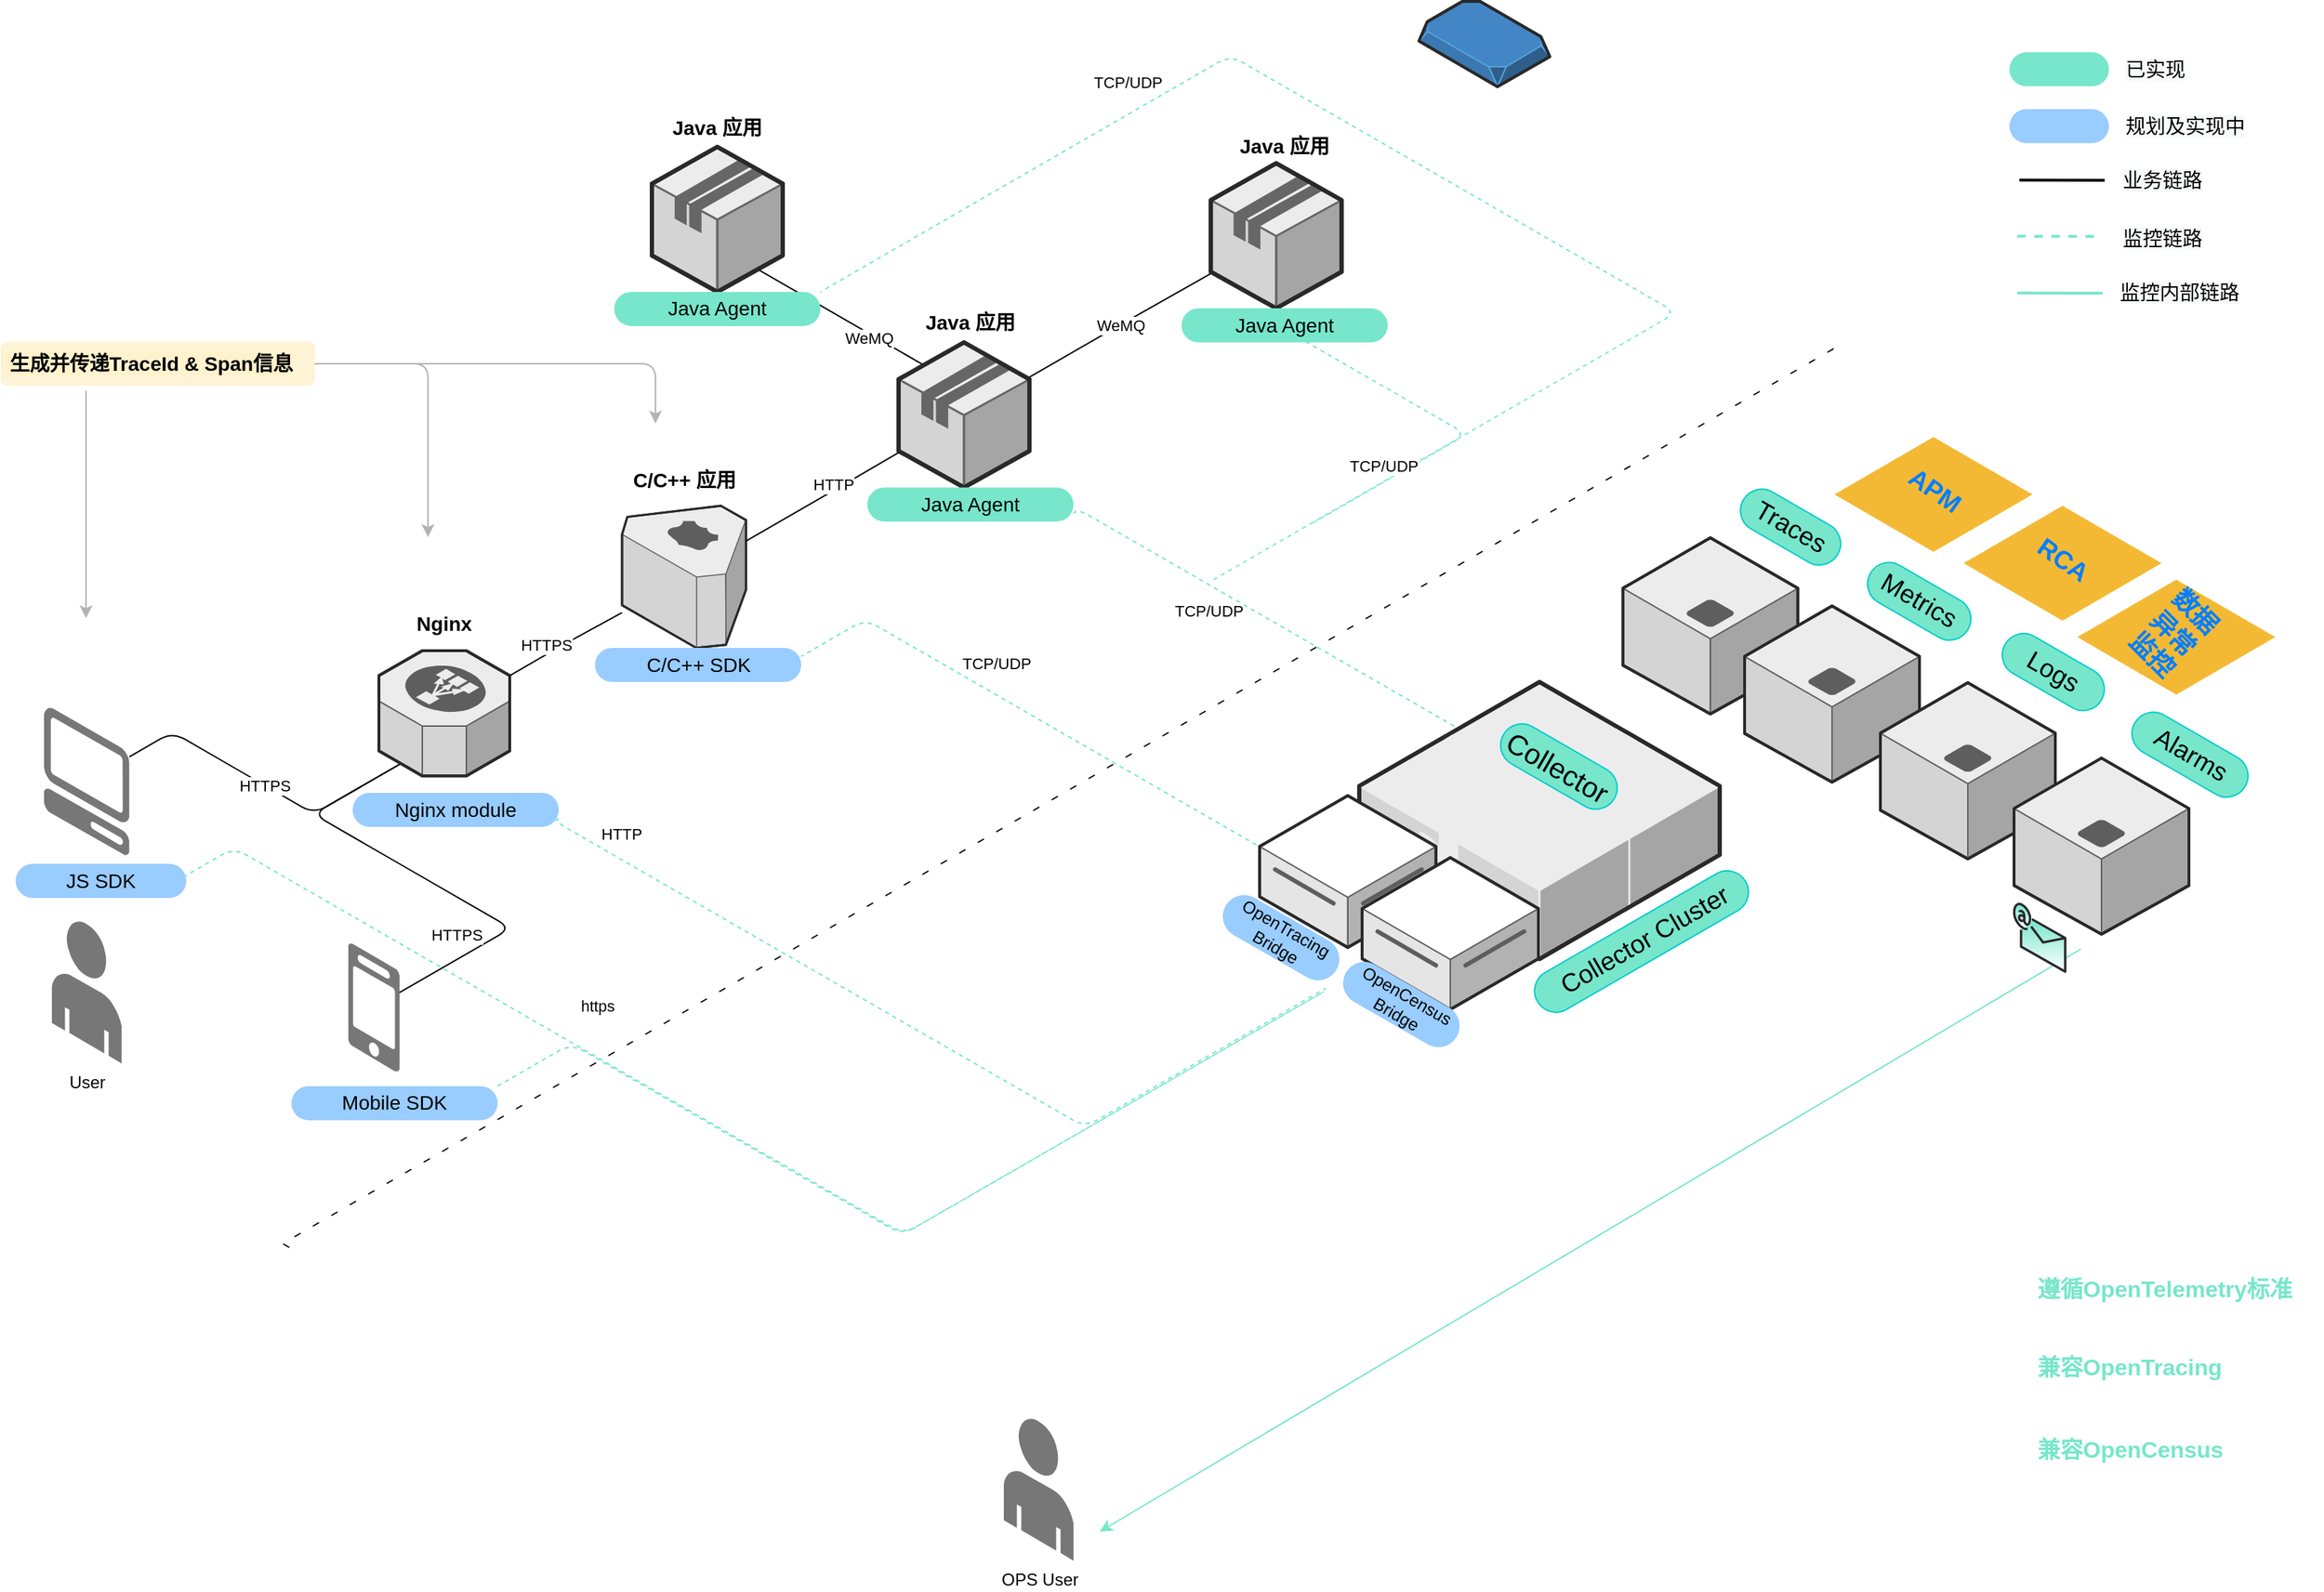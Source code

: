 <mxfile version="14.6.3" type="github">
  <diagram id="7zbkWKNnDVuo_YYhG6Th" name="第 1 页">
    <mxGraphModel dx="1673" dy="-234" grid="1" gridSize="10" guides="1" tooltips="1" connect="1" arrows="1" fold="1" page="1" pageScale="1" pageWidth="827" pageHeight="1169" math="0" shadow="0">
      <root>
        <mxCell id="0" />
        <mxCell id="1" parent="0" />
        <mxCell id="_NbM3XgNjk7rVD2YRR4O-1" value="https" style="edgeStyle=isometricEdgeStyle;endArrow=none;html=1;dashed=1;exitX=1;exitY=0;exitDx=0;exitDy=0;strokeColor=#77E6CB;" parent="1" edge="1">
          <mxGeometry x="-0.303" y="32" width="50" height="100" relative="1" as="geometry">
            <mxPoint x="142.54" y="2092.39" as="sourcePoint" />
            <mxPoint x="950" y="2170" as="targetPoint" />
            <Array as="points">
              <mxPoint x="497.5" y="2250" />
            </Array>
            <mxPoint x="-1" as="offset" />
          </mxGeometry>
        </mxCell>
        <mxCell id="_NbM3XgNjk7rVD2YRR4O-2" value="" style="edgeStyle=isometricEdgeStyle;endArrow=none;html=1;dashed=1;exitX=1;exitY=0.75;exitDx=0;exitDy=0;strokeColor=#77E6CB;entryX=1;entryY=1;entryDx=0;entryDy=0;" parent="1" source="_NbM3XgNjk7rVD2YRR4O-23" target="_NbM3XgNjk7rVD2YRR4O-43" edge="1">
          <mxGeometry width="50" height="100" relative="1" as="geometry">
            <mxPoint x="379.0" y="2246.46" as="sourcePoint" />
            <mxPoint x="790" y="2210" as="targetPoint" />
            <Array as="points">
              <mxPoint x="582.5" y="2150" />
            </Array>
          </mxGeometry>
        </mxCell>
        <mxCell id="_NbM3XgNjk7rVD2YRR4O-3" value="" style="edgeLabel;html=1;align=center;verticalAlign=middle;resizable=0;points=[];" parent="_NbM3XgNjk7rVD2YRR4O-2" vertex="1" connectable="0">
          <mxGeometry x="0.162" y="-6" relative="1" as="geometry">
            <mxPoint x="-175.88" y="-106.94" as="offset" />
          </mxGeometry>
        </mxCell>
        <mxCell id="_NbM3XgNjk7rVD2YRR4O-4" value="" style="verticalLabelPosition=bottom;html=1;verticalAlign=top;strokeWidth=1;align=center;outlineConnect=0;dashed=0;outlineConnect=0;shape=mxgraph.aws3d.application_server;fillColor=#ECECEC;strokeColor=#5E5E5E;aspect=fixed;rounded=1;fontColor=#000000;" parent="1" vertex="1">
          <mxGeometry x="1160.42" y="1850.52" width="123" height="124" as="geometry" />
        </mxCell>
        <mxCell id="_NbM3XgNjk7rVD2YRR4O-5" value="" style="verticalLabelPosition=bottom;html=1;verticalAlign=top;strokeWidth=1;align=center;outlineConnect=0;dashed=0;outlineConnect=0;shape=mxgraph.aws3d.application_server;fillColor=#ECECEC;strokeColor=#5E5E5E;aspect=fixed;rounded=1;fontColor=#000000;" parent="1" vertex="1">
          <mxGeometry x="1246" y="1898.52" width="123" height="124" as="geometry" />
        </mxCell>
        <mxCell id="_NbM3XgNjk7rVD2YRR4O-6" value="" style="verticalLabelPosition=bottom;html=1;verticalAlign=top;strokeWidth=1;align=center;outlineConnect=0;dashed=0;outlineConnect=0;shape=mxgraph.aws3d.application_server;fillColor=#ECECEC;strokeColor=#5E5E5E;aspect=fixed;rounded=1;fontColor=#000000;" parent="1" vertex="1">
          <mxGeometry x="1341.5" y="1952.52" width="123" height="124" as="geometry" />
        </mxCell>
        <mxCell id="_NbM3XgNjk7rVD2YRR4O-7" value="" style="verticalLabelPosition=bottom;html=1;verticalAlign=top;strokeWidth=1;align=center;outlineConnect=0;dashed=0;outlineConnect=0;shape=mxgraph.aws3d.application_server;fillColor=#ECECEC;strokeColor=#5E5E5E;aspect=fixed;rounded=1;fontColor=#000000;" parent="1" vertex="1">
          <mxGeometry x="1435.5" y="2005.56" width="123" height="124" as="geometry" />
        </mxCell>
        <mxCell id="_NbM3XgNjk7rVD2YRR4O-8" value="" style="edgeStyle=isometricEdgeStyle;endArrow=none;html=1;dashed=1;entryX=1;entryY=0.25;entryDx=0;entryDy=0;strokeColor=#77E6CB;exitX=0.75;exitY=0;exitDx=0;exitDy=0;" parent="1" target="_NbM3XgNjk7rVD2YRR4O-26" edge="1">
          <mxGeometry x="0.204" y="1" width="50" height="100" relative="1" as="geometry">
            <mxPoint x="1028.92" y="2087.44" as="sourcePoint" />
            <mxPoint x="594.3" y="1980" as="targetPoint" />
            <mxPoint x="1" as="offset" />
          </mxGeometry>
        </mxCell>
        <mxCell id="_NbM3XgNjk7rVD2YRR4O-9" value="TCP/UDP" style="edgeStyle=isometricEdgeStyle;endArrow=none;html=1;dashed=1;entryX=1;entryY=0.75;entryDx=0;entryDy=0;strokeColor=#77E6CB;exitX=0.75;exitY=0;exitDx=0;exitDy=0;" parent="1" target="_NbM3XgNjk7rVD2YRR4O-30" edge="1">
          <mxGeometry x="0.431" y="16" width="50" height="100" relative="1" as="geometry">
            <mxPoint x="1136.798" y="1999.918" as="sourcePoint" />
            <mxPoint x="1002.5" y="1920" as="targetPoint" />
            <Array as="points">
              <mxPoint x="932.5" y="1920" />
            </Array>
            <mxPoint as="offset" />
          </mxGeometry>
        </mxCell>
        <mxCell id="_NbM3XgNjk7rVD2YRR4O-11" value="" style="verticalLabelPosition=bottom;html=1;verticalAlign=top;strokeWidth=1;align=center;outlineConnect=0;dashed=0;outlineConnect=0;shape=mxgraph.aws3d.elasticBeanstalk;aspect=fixed;rounded=1;fontColor=#000000;fillColor=#ECECEC;strokeColor=#ECECEC;" parent="1" vertex="1">
          <mxGeometry x="975" y="1952" width="253.51" height="195" as="geometry" />
        </mxCell>
        <mxCell id="_NbM3XgNjk7rVD2YRR4O-12" value="WeMQ" style="edgeStyle=isometricEdgeStyle;endArrow=none;html=1;" parent="1" source="_NbM3XgNjk7rVD2YRR4O-27" target="_NbM3XgNjk7rVD2YRR4O-31" edge="1">
          <mxGeometry width="50" height="100" relative="1" as="geometry">
            <mxPoint x="824.38" y="1788.5" as="sourcePoint" />
            <mxPoint x="874.38" y="1688.5" as="targetPoint" />
          </mxGeometry>
        </mxCell>
        <mxCell id="_NbM3XgNjk7rVD2YRR4O-13" value="WeMQ" style="edgeStyle=isometricEdgeStyle;endArrow=none;html=1;" parent="1" source="_NbM3XgNjk7rVD2YRR4O-27" target="_NbM3XgNjk7rVD2YRR4O-33" edge="1">
          <mxGeometry x="-0.16" y="3" width="50" height="100" relative="1" as="geometry">
            <mxPoint x="580" y="1730" as="sourcePoint" />
            <mxPoint x="590" y="1640" as="targetPoint" />
            <mxPoint as="offset" />
          </mxGeometry>
        </mxCell>
        <mxCell id="_NbM3XgNjk7rVD2YRR4O-14" value="User" style="verticalLabelPosition=bottom;html=1;verticalAlign=top;strokeWidth=1;align=center;outlineConnect=0;dashed=0;outlineConnect=0;shape=mxgraph.aws3d.end_user;strokeColor=none;fillColor=#777777;aspect=fixed;" parent="1" vertex="1">
          <mxGeometry x="55.5" y="2120" width="49" height="100.46" as="geometry" />
        </mxCell>
        <mxCell id="_NbM3XgNjk7rVD2YRR4O-15" value="" style="verticalLabelPosition=bottom;html=1;verticalAlign=top;strokeWidth=1;align=center;outlineConnect=0;dashed=0;outlineConnect=0;shape=mxgraph.aws3d.mobile_worker;aspect=fixed;strokeColor=none;fillColor=#777777;" parent="1" vertex="1">
          <mxGeometry x="264" y="2136" width="36" height="90" as="geometry" />
        </mxCell>
        <mxCell id="_NbM3XgNjk7rVD2YRR4O-16" value="" style="verticalLabelPosition=bottom;html=1;verticalAlign=top;strokeWidth=1;align=center;outlineConnect=0;dashed=0;outlineConnect=0;shape=mxgraph.aws3d.client;aspect=fixed;strokeColor=none;fillColor=#777777;" parent="1" vertex="1">
          <mxGeometry x="50" y="1970" width="60" height="104" as="geometry" />
        </mxCell>
        <mxCell id="_NbM3XgNjk7rVD2YRR4O-17" value="&lt;font style=&quot;font-size: 14px&quot;&gt;JS SDK&lt;/font&gt;" style="text;html=1;align=center;verticalAlign=middle;whiteSpace=wrap;rounded=1;strokeWidth=1;arcSize=50;fillColor=#99CCFF;" parent="1" vertex="1">
          <mxGeometry x="30" y="2080" width="120" height="24" as="geometry" />
        </mxCell>
        <mxCell id="_NbM3XgNjk7rVD2YRR4O-18" value="&lt;font style=&quot;font-size: 14px&quot;&gt;Mobile&amp;nbsp;&lt;/font&gt;&lt;span style=&quot;font-size: 14px&quot;&gt;SDK&lt;/span&gt;" style="text;html=1;align=center;verticalAlign=middle;whiteSpace=wrap;rounded=1;strokeWidth=1;arcSize=50;fillColor=#99CCFF;" parent="1" vertex="1">
          <mxGeometry x="224" y="2236.46" width="145" height="24" as="geometry" />
        </mxCell>
        <mxCell id="_NbM3XgNjk7rVD2YRR4O-19" value="" style="verticalLabelPosition=bottom;html=1;verticalAlign=top;strokeWidth=1;align=center;outlineConnect=0;dashed=0;outlineConnect=0;shape=mxgraph.aws3d.elasticLoadBalancing;fillColor=#ECECEC;strokeColor=#5E5E5E;aspect=fixed;rounded=1;" parent="1" vertex="1">
          <mxGeometry x="285.5" y="1930" width="92" height="88.17" as="geometry" />
        </mxCell>
        <mxCell id="_NbM3XgNjk7rVD2YRR4O-20" value="HTTPS" style="edgeStyle=isometricEdgeStyle;endArrow=none;html=1;entryX=0.158;entryY=0.907;entryDx=0;entryDy=0;entryPerimeter=0;" parent="1" source="_NbM3XgNjk7rVD2YRR4O-15" target="_NbM3XgNjk7rVD2YRR4O-19" edge="1">
          <mxGeometry x="-0.658" y="15" width="50" height="100" relative="1" as="geometry">
            <mxPoint x="296.8" y="2139" as="sourcePoint" />
            <mxPoint x="346.8" y="2039" as="targetPoint" />
            <Array as="points">
              <mxPoint x="300" y="2080" />
            </Array>
            <mxPoint as="offset" />
          </mxGeometry>
        </mxCell>
        <mxCell id="_NbM3XgNjk7rVD2YRR4O-21" value="HTTPS" style="edgeStyle=isometricEdgeStyle;endArrow=none;html=1;" parent="1" source="_NbM3XgNjk7rVD2YRR4O-16" edge="1">
          <mxGeometry width="50" height="100" relative="1" as="geometry">
            <mxPoint x="140" y="2090" as="sourcePoint" />
            <mxPoint x="300" y="2010.0" as="targetPoint" />
          </mxGeometry>
        </mxCell>
        <mxCell id="_NbM3XgNjk7rVD2YRR4O-22" value="" style="verticalLabelPosition=bottom;html=1;verticalAlign=top;strokeWidth=1;align=center;outlineConnect=0;dashed=0;outlineConnect=0;shape=mxgraph.aws3d.route53;fillColor=#ECECEC;strokeColor=#5E5E5E;aspect=fixed;rounded=1;" parent="1" vertex="1">
          <mxGeometry x="456.5" y="1828.01" width="87.17" height="99.99" as="geometry" />
        </mxCell>
        <mxCell id="_NbM3XgNjk7rVD2YRR4O-23" value="&lt;font style=&quot;font-size: 14px&quot;&gt;Nginx module&lt;/font&gt;" style="text;html=1;align=center;verticalAlign=middle;whiteSpace=wrap;rounded=1;strokeWidth=1;arcSize=50;fillColor=#99CCFF;" parent="1" vertex="1">
          <mxGeometry x="267" y="2030" width="145" height="24" as="geometry" />
        </mxCell>
        <mxCell id="_NbM3XgNjk7rVD2YRR4O-24" value="&lt;font style=&quot;font-size: 14px&quot;&gt;&lt;b&gt;C/C++ 应用&lt;/b&gt;&lt;/font&gt;" style="text;html=1;align=center;verticalAlign=middle;whiteSpace=wrap;rounded=1;strokeWidth=1;arcSize=50;" parent="1" vertex="1">
          <mxGeometry x="427.58" y="1798" width="145" height="24" as="geometry" />
        </mxCell>
        <mxCell id="_NbM3XgNjk7rVD2YRR4O-25" value="HTTPS" style="edgeStyle=isometricEdgeStyle;endArrow=none;html=1;" parent="1" source="_NbM3XgNjk7rVD2YRR4O-19" target="_NbM3XgNjk7rVD2YRR4O-22" edge="1">
          <mxGeometry x="-0.291" y="6" width="50" height="100" relative="1" as="geometry">
            <mxPoint x="530" y="2040" as="sourcePoint" />
            <mxPoint x="580" y="1940" as="targetPoint" />
            <Array as="points" />
            <mxPoint as="offset" />
          </mxGeometry>
        </mxCell>
        <mxCell id="_NbM3XgNjk7rVD2YRR4O-26" value="&lt;font style=&quot;font-size: 14px&quot;&gt;&lt;br&gt;C/C++ SDK&lt;br&gt;&lt;br&gt;&lt;/font&gt;" style="text;html=1;align=center;verticalAlign=middle;whiteSpace=wrap;rounded=1;strokeWidth=1;arcSize=50;fillColor=#99CCFF;" parent="1" vertex="1">
          <mxGeometry x="437.5" y="1928" width="145" height="24" as="geometry" />
        </mxCell>
        <mxCell id="_NbM3XgNjk7rVD2YRR4O-27" value="" style="verticalLabelPosition=bottom;html=1;verticalAlign=top;strokeWidth=1;align=center;outlineConnect=0;dashed=0;outlineConnect=0;shape=mxgraph.aws3d.application;fillColor=#ECECEC;strokeColor=#666666;aspect=fixed;rounded=1;" parent="1" vertex="1">
          <mxGeometry x="651" y="1713" width="92" height="102.09" as="geometry" />
        </mxCell>
        <mxCell id="_NbM3XgNjk7rVD2YRR4O-28" value="&lt;font style=&quot;font-size: 14px&quot;&gt;&lt;b&gt;Java 应用&lt;/b&gt;&lt;/font&gt;" style="text;html=1;align=center;verticalAlign=middle;whiteSpace=wrap;rounded=1;strokeWidth=1;arcSize=50;" parent="1" vertex="1">
          <mxGeometry x="629" y="1687" width="145" height="24" as="geometry" />
        </mxCell>
        <mxCell id="_NbM3XgNjk7rVD2YRR4O-29" value="HTTP" style="edgeStyle=isometricEdgeStyle;endArrow=none;html=1;" parent="1" source="_NbM3XgNjk7rVD2YRR4O-22" target="_NbM3XgNjk7rVD2YRR4O-27" edge="1">
          <mxGeometry x="0.181" y="3" width="50" height="100" relative="1" as="geometry">
            <mxPoint x="604.8" y="1890" as="sourcePoint" />
            <mxPoint x="630" y="1800" as="targetPoint" />
            <mxPoint as="offset" />
          </mxGeometry>
        </mxCell>
        <mxCell id="_NbM3XgNjk7rVD2YRR4O-30" value="&lt;font style=&quot;font-size: 14px&quot;&gt;Java Agent&lt;/font&gt;" style="text;html=1;align=center;verticalAlign=middle;whiteSpace=wrap;rounded=1;strokeWidth=1;arcSize=50;fillColor=#77E6CB;" parent="1" vertex="1">
          <mxGeometry x="629" y="1815.09" width="145" height="24" as="geometry" />
        </mxCell>
        <mxCell id="_NbM3XgNjk7rVD2YRR4O-31" value="" style="verticalLabelPosition=bottom;html=1;verticalAlign=top;strokeWidth=1;align=center;outlineConnect=0;dashed=0;outlineConnect=0;shape=mxgraph.aws3d.application;fillColor=#ECECEC;strokeColor=#666666;aspect=fixed;rounded=1;" parent="1" vertex="1">
          <mxGeometry x="870.58" y="1586.91" width="92" height="102.09" as="geometry" />
        </mxCell>
        <mxCell id="_NbM3XgNjk7rVD2YRR4O-32" value="&lt;font style=&quot;font-size: 14px&quot;&gt;Java Agent&lt;/font&gt;" style="text;html=1;align=center;verticalAlign=middle;whiteSpace=wrap;rounded=1;strokeWidth=1;arcSize=50;fillColor=#77E6CB;" parent="1" vertex="1">
          <mxGeometry x="850" y="1689" width="145" height="24" as="geometry" />
        </mxCell>
        <mxCell id="_NbM3XgNjk7rVD2YRR4O-33" value="" style="verticalLabelPosition=bottom;html=1;verticalAlign=top;strokeWidth=1;align=center;outlineConnect=0;dashed=0;outlineConnect=0;shape=mxgraph.aws3d.application;fillColor=#ECECEC;strokeColor=#666666;aspect=fixed;rounded=1;" parent="1" vertex="1">
          <mxGeometry x="477.5" y="1575.37" width="92" height="102.09" as="geometry" />
        </mxCell>
        <mxCell id="_NbM3XgNjk7rVD2YRR4O-34" value="&lt;b style=&quot;font-size: 14px&quot;&gt;Java 应用&lt;/b&gt;" style="text;html=1;align=center;verticalAlign=middle;whiteSpace=wrap;rounded=1;strokeWidth=1;arcSize=50;" parent="1" vertex="1">
          <mxGeometry x="451" y="1550" width="145" height="24" as="geometry" />
        </mxCell>
        <mxCell id="_NbM3XgNjk7rVD2YRR4O-35" value="&lt;b style=&quot;font-size: 14px&quot;&gt;Java 应用&lt;/b&gt;" style="text;html=1;align=center;verticalAlign=middle;whiteSpace=wrap;rounded=1;strokeWidth=1;arcSize=50;" parent="1" vertex="1">
          <mxGeometry x="849.5" y="1562.91" width="145" height="24" as="geometry" />
        </mxCell>
        <mxCell id="_NbM3XgNjk7rVD2YRR4O-36" value="&lt;font style=&quot;font-size: 14px&quot;&gt;Java Agent&lt;/font&gt;" style="text;html=1;align=center;verticalAlign=middle;whiteSpace=wrap;rounded=1;strokeWidth=1;arcSize=50;fillColor=#77E6CB;" parent="1" vertex="1">
          <mxGeometry x="451.0" y="1677.46" width="145" height="24" as="geometry" />
        </mxCell>
        <mxCell id="_NbM3XgNjk7rVD2YRR4O-38" value="" style="edgeStyle=isometricEdgeStyle;endArrow=none;html=1;elbow=vertical;rounded=0;dashed=1;dashPattern=5 10;" parent="1" edge="1">
          <mxGeometry width="50" height="100" relative="1" as="geometry">
            <mxPoint x="222.5" y="2350" as="sourcePoint" />
            <mxPoint x="1312.5" y="1720" as="targetPoint" />
            <Array as="points">
              <mxPoint x="750" y="2040" />
            </Array>
          </mxGeometry>
        </mxCell>
        <mxCell id="_NbM3XgNjk7rVD2YRR4O-39" value="" style="edgeStyle=isometricEdgeStyle;endArrow=none;html=1;dashed=1;exitX=1;exitY=0;exitDx=0;exitDy=0;strokeColor=#77E6CB;" parent="1" source="_NbM3XgNjk7rVD2YRR4O-18" edge="1">
          <mxGeometry width="50" height="100" relative="1" as="geometry">
            <mxPoint x="702.5" y="2190" as="sourcePoint" />
            <mxPoint x="950" y="2170" as="targetPoint" />
            <Array as="points">
              <mxPoint x="582.5" y="2300" />
            </Array>
          </mxGeometry>
        </mxCell>
        <mxCell id="_NbM3XgNjk7rVD2YRR4O-40" value="&lt;font style=&quot;font-size: 18px&quot;&gt;&lt;span&gt;&amp;nbsp;Collector&amp;nbsp;&lt;/span&gt;&lt;/font&gt;&lt;span style=&quot;font-size: 18px&quot;&gt;&lt;span&gt;Cluster&lt;/span&gt;&lt;/span&gt;" style="text;html=1;align=center;verticalAlign=middle;whiteSpace=wrap;rounded=1;strokeWidth=1;arcSize=50;fillColor=#77E6CB;strokeColor=#00CCCC;rotation=-30;fontStyle=0" parent="1" vertex="1">
          <mxGeometry x="1089" y="2119.67" width="169" height="30" as="geometry" />
        </mxCell>
        <mxCell id="_NbM3XgNjk7rVD2YRR4O-41" value="" style="verticalLabelPosition=bottom;html=1;verticalAlign=top;strokeWidth=1;align=center;outlineConnect=0;dashed=0;outlineConnect=0;shape=mxgraph.aws3d.dataServer;strokeColor=#5E5E5E;aspect=fixed;rounded=1;fillColor=#ffffff;fontColor=#000000;" parent="1" vertex="1">
          <mxGeometry x="904.92" y="2032" width="124" height="106.86" as="geometry" />
        </mxCell>
        <mxCell id="_NbM3XgNjk7rVD2YRR4O-42" value="" style="shape=image;html=1;verticalAlign=top;verticalLabelPosition=bottom;labelBackgroundColor=green;imageAspect=0;aspect=fixed;image=https://docs.honeycomb.io/logos/opentracing-sm.png;rounded=1;strokeWidth=1;fillColor=#77e6cb4d;" parent="1" vertex="1">
          <mxGeometry x="944.42" y="2045.44" width="36" height="36" as="geometry" />
        </mxCell>
        <mxCell id="_NbM3XgNjk7rVD2YRR4O-43" value="&lt;font&gt;&lt;font style=&quot;font-size: 12px&quot;&gt;OpenTracing&lt;br&gt;Bridge&lt;/font&gt;&lt;br&gt;&lt;/font&gt;" style="text;html=1;align=center;verticalAlign=middle;whiteSpace=wrap;rounded=1;strokeWidth=1;arcSize=50;rotation=30;fillColor=#99CCFF;" parent="1" vertex="1">
          <mxGeometry x="875" y="2117" width="90" height="30" as="geometry" />
        </mxCell>
        <mxCell id="_NbM3XgNjk7rVD2YRR4O-44" value="" style="verticalLabelPosition=bottom;html=1;verticalAlign=top;strokeWidth=1;align=center;outlineConnect=0;dashed=0;outlineConnect=0;shape=mxgraph.aws3d.dataServer;strokeColor=#5E5E5E;aspect=fixed;rounded=1;fillColor=#ffffff;fontColor=#000000;" parent="1" vertex="1">
          <mxGeometry x="977" y="2075.68" width="124" height="106.86" as="geometry" />
        </mxCell>
        <mxCell id="_NbM3XgNjk7rVD2YRR4O-45" value="" style="shape=image;html=1;verticalAlign=top;verticalLabelPosition=bottom;labelBackgroundColor=green;imageAspect=0;aspect=fixed;image=https://opencensus.io/img/logo-sm.svg;rounded=1;strokeWidth=1;fillColor=#77e6cb4d;" parent="1" vertex="1">
          <mxGeometry x="1016.5" y="2089.12" width="36" height="33.55" as="geometry" />
        </mxCell>
        <mxCell id="_NbM3XgNjk7rVD2YRR4O-46" value="&lt;font&gt;&lt;font style=&quot;font-size: 12px&quot;&gt;OpenCensus &lt;br&gt;Bridge&lt;/font&gt;&lt;br&gt;&lt;/font&gt;" style="text;html=1;align=center;verticalAlign=middle;whiteSpace=wrap;rounded=1;strokeWidth=1;arcSize=50;rotation=30;fillColor=#99CCFF;" parent="1" vertex="1">
          <mxGeometry x="959.58" y="2164.04" width="90" height="30" as="geometry" />
        </mxCell>
        <mxCell id="_NbM3XgNjk7rVD2YRR4O-47" value="&lt;font&gt;&lt;span&gt;&lt;font style=&quot;font-size: 20px&quot;&gt;Collector&lt;/font&gt;&lt;/span&gt;&lt;br&gt;&lt;/font&gt;" style="text;html=1;align=center;verticalAlign=middle;whiteSpace=wrap;rounded=1;strokeWidth=1;arcSize=50;rotation=30;fillColor=#77E6CB;strokeColor=#00CCCC;fontStyle=0" parent="1" vertex="1">
          <mxGeometry x="1070.42" y="1996.52" width="90" height="30" as="geometry" />
        </mxCell>
        <mxCell id="_NbM3XgNjk7rVD2YRR4O-48" value="OPS User" style="verticalLabelPosition=bottom;html=1;verticalAlign=top;strokeWidth=1;align=center;outlineConnect=0;dashed=0;outlineConnect=0;shape=mxgraph.aws3d.end_user;strokeColor=none;fillColor=#777777;aspect=fixed;direction=east;flipV=0;flipH=0;" parent="1" vertex="1">
          <mxGeometry x="725" y="2470" width="49" height="100.46" as="geometry" />
        </mxCell>
        <mxCell id="_NbM3XgNjk7rVD2YRR4O-49" value="TCP/UDP" style="edgeStyle=isometricEdgeStyle;endArrow=none;html=1;dashed=1;entryX=1;entryY=0;entryDx=0;entryDy=0;strokeColor=#77E6CB;exitX=0.75;exitY=0;exitDx=0;exitDy=0;" parent="1" target="_NbM3XgNjk7rVD2YRR4O-36" edge="1">
          <mxGeometry x="0.512" y="-19" width="50" height="100" relative="1" as="geometry">
            <mxPoint x="872.5" y="1880.0" as="sourcePoint" />
            <mxPoint x="794.0" y="1859.09" as="targetPoint" />
            <mxPoint x="-1" as="offset" />
            <Array as="points">
              <mxPoint x="1142.5" y="1660" />
            </Array>
          </mxGeometry>
        </mxCell>
        <mxCell id="_NbM3XgNjk7rVD2YRR4O-50" value="TCP/UDP" style="edgeStyle=isometricEdgeStyle;endArrow=none;html=1;dashed=1;entryX=0.14;entryY=0.947;entryDx=0;entryDy=0;entryPerimeter=0;strokeColor=#77E6CB;exitX=0.75;exitY=0;exitDx=0;exitDy=0;" parent="1" edge="1">
          <mxGeometry x="-0.515" y="10" width="50" height="100" relative="1" as="geometry">
            <mxPoint x="942.5" y="1840.0" as="sourcePoint" />
            <mxPoint x="932.5" y="1710.0" as="targetPoint" />
            <Array as="points">
              <mxPoint x="1002.5" y="1750" />
            </Array>
            <mxPoint as="offset" />
          </mxGeometry>
        </mxCell>
        <mxCell id="_NbM3XgNjk7rVD2YRR4O-51" value="" style="shape=image;html=1;verticalAlign=top;verticalLabelPosition=bottom;labelBackgroundColor=green;imageAspect=0;aspect=fixed;image=https://cloud.githubusercontent.com/assets/2662304/26528633/81c95b24-43b8-11e7-808d-651a09e9ecca.png;rounded=1;strokeWidth=1;fillColor=#77e6cb4d;" parent="1" vertex="1">
          <mxGeometry x="1478.5" y="2012.95" width="36" height="34" as="geometry" />
        </mxCell>
        <mxCell id="_NbM3XgNjk7rVD2YRR4O-52" value="&lt;font style=&quot;font-size: 18px&quot;&gt;Alarms&lt;/font&gt;" style="text;html=1;align=center;verticalAlign=middle;whiteSpace=wrap;rounded=1;strokeWidth=1;arcSize=50;fillColor=#77E6CB;strokeColor=#00CCCC;rotation=30;fontColor=#000000;" parent="1" vertex="1">
          <mxGeometry x="1514.5" y="1988.17" width="89.5" height="30" as="geometry" />
        </mxCell>
        <mxCell id="_NbM3XgNjk7rVD2YRR4O-53" value="&lt;font style=&quot;font-size: 18px&quot;&gt;Logs&lt;/font&gt;" style="text;html=1;align=center;verticalAlign=middle;whiteSpace=wrap;rounded=1;strokeWidth=1;arcSize=50;fillColor=#77E6CB;strokeColor=#00CCCC;rotation=30;" parent="1" vertex="1">
          <mxGeometry x="1424" y="1930" width="78.25" height="30" as="geometry" />
        </mxCell>
        <mxCell id="_NbM3XgNjk7rVD2YRR4O-54" value="&lt;font style=&quot;font-size: 18px&quot;&gt;Metrics&lt;/font&gt;" style="text;html=1;align=center;verticalAlign=middle;whiteSpace=wrap;rounded=1;strokeWidth=1;arcSize=50;fillColor=#77E6CB;strokeColor=#00CCCC;rotation=30;fontColor=#000000;" parent="1" vertex="1">
          <mxGeometry x="1329.24" y="1880.23" width="79.19" height="30" as="geometry" />
        </mxCell>
        <mxCell id="_NbM3XgNjk7rVD2YRR4O-55" value="&lt;font style=&quot;font-size: 18px&quot;&gt;Traces&lt;/font&gt;" style="text;html=1;align=center;verticalAlign=middle;whiteSpace=wrap;rounded=1;strokeWidth=1;arcSize=50;fillColor=#77E6CB;strokeColor=#00CCCC;rotation=30;" parent="1" vertex="1">
          <mxGeometry x="1240" y="1828.01" width="76.66" height="30" as="geometry" />
        </mxCell>
        <mxCell id="_NbM3XgNjk7rVD2YRR4O-56" value="" style="endArrow=classic;html=1;strokeColor=#77E6CB;strokeWidth=1;fontColor=#000000;" parent="1" edge="1">
          <mxGeometry width="50" height="50" relative="1" as="geometry">
            <mxPoint x="1482.5" y="2140.0" as="sourcePoint" />
            <mxPoint x="792.5" y="2550.0" as="targetPoint" />
          </mxGeometry>
        </mxCell>
        <mxCell id="_NbM3XgNjk7rVD2YRR4O-57" value="" style="verticalLabelPosition=bottom;html=1;verticalAlign=top;strokeWidth=1;align=center;outlineConnect=0;dashed=0;outlineConnect=0;shape=mxgraph.aws3d.email;aspect=fixed;strokeColor=#292929;rounded=1;fillColor=#77E6CB;gradientColor=#ffffff;fontColor=#000000;" parent="1" vertex="1">
          <mxGeometry x="1435.5" y="2108.14" width="36" height="47.72" as="geometry" />
        </mxCell>
        <mxCell id="_NbM3XgNjk7rVD2YRR4O-58" value="" style="shape=image;html=1;verticalAlign=top;verticalLabelPosition=bottom;labelBackgroundColor=green;imageAspect=0;aspect=fixed;image=https://image.winudf.com/v2/image1/Y29tLnRlbmNlbnQud2V3b3JrX2ljb25fMTU0NjkyMjEyNF8wNDg/icon.png?w=170&amp;fakeurl=1&amp;type=.png;rounded=1;strokeWidth=1;fillColor=#77e6cb4d;" parent="1" vertex="1">
          <mxGeometry x="1410.5" y="2138.86" width="36" height="36" as="geometry" />
        </mxCell>
        <mxCell id="_NbM3XgNjk7rVD2YRR4O-59" value="" style="text;html=1;align=center;verticalAlign=middle;whiteSpace=wrap;rounded=1;strokeWidth=1;arcSize=50;fillColor=#77E6CB;" parent="1" vertex="1">
          <mxGeometry x="1432.25" y="1508.8" width="70" height="24" as="geometry" />
        </mxCell>
        <mxCell id="_NbM3XgNjk7rVD2YRR4O-60" value="&lt;span style=&quot;color: rgb(0 , 0 , 0) ; font-family: &amp;#34;helvetica&amp;#34; ; font-size: 14px ; font-style: normal ; font-weight: 400 ; letter-spacing: normal ; text-align: center ; text-indent: 0px ; text-transform: none ; word-spacing: 0px ; background-color: rgb(248 , 249 , 250) ; display: inline ; float: none&quot;&gt;已实现&lt;/span&gt;" style="text;whiteSpace=wrap;html=1;" parent="1" vertex="1">
          <mxGeometry x="1512.25" y="1505.8" width="140" height="30" as="geometry" />
        </mxCell>
        <mxCell id="_NbM3XgNjk7rVD2YRR4O-61" value="" style="text;html=1;align=center;verticalAlign=middle;whiteSpace=wrap;rounded=1;strokeWidth=1;arcSize=50;fillColor=#99CCFF;" parent="1" vertex="1">
          <mxGeometry x="1432.25" y="1548.8" width="70" height="24" as="geometry" />
        </mxCell>
        <mxCell id="_NbM3XgNjk7rVD2YRR4O-62" value="&lt;span style=&quot;color: rgb(0 , 0 , 0) ; font-family: &amp;#34;helvetica&amp;#34; ; font-size: 14px ; font-style: normal ; font-weight: 400 ; letter-spacing: normal ; text-align: center ; text-indent: 0px ; text-transform: none ; word-spacing: 0px ; background-color: rgb(248 , 249 , 250) ; display: inline ; float: none&quot;&gt;规划及实现中&lt;/span&gt;" style="text;whiteSpace=wrap;html=1;" parent="1" vertex="1">
          <mxGeometry x="1512.25" y="1545.8" width="120" height="30" as="geometry" />
        </mxCell>
        <mxCell id="_NbM3XgNjk7rVD2YRR4O-63" value="" style="endArrow=none;html=1;strokeWidth=2;" parent="1" edge="1">
          <mxGeometry width="50" height="50" relative="1" as="geometry">
            <mxPoint x="1439.25" y="1598.8" as="sourcePoint" />
            <mxPoint x="1499.25" y="1598.89" as="targetPoint" />
          </mxGeometry>
        </mxCell>
        <mxCell id="_NbM3XgNjk7rVD2YRR4O-64" value="&lt;span style=&quot;color: rgb(0 , 0 , 0) ; font-family: &amp;#34;helvetica&amp;#34; ; font-size: 14px ; font-style: normal ; font-weight: 400 ; letter-spacing: normal ; text-align: center ; text-indent: 0px ; text-transform: none ; word-spacing: 0px ; background-color: rgb(248 , 249 , 250) ; display: inline ; float: none&quot;&gt;业务链路&lt;/span&gt;" style="text;whiteSpace=wrap;html=1;" parent="1" vertex="1">
          <mxGeometry x="1510.25" y="1583.8" width="140" height="30" as="geometry" />
        </mxCell>
        <mxCell id="_NbM3XgNjk7rVD2YRR4O-65" value="" style="endArrow=none;html=1;strokeWidth=2;fontColor=#77E6CB;rounded=0;strokeColor=#77E6CB;dashed=1;" parent="1" edge="1">
          <mxGeometry width="50" height="50" relative="1" as="geometry">
            <mxPoint x="1437.75" y="1638.3" as="sourcePoint" />
            <mxPoint x="1497.75" y="1638.39" as="targetPoint" />
          </mxGeometry>
        </mxCell>
        <mxCell id="_NbM3XgNjk7rVD2YRR4O-66" value="&lt;span style=&quot;color: rgb(0 , 0 , 0) ; font-family: &amp;#34;helvetica&amp;#34; ; font-size: 14px ; font-style: normal ; font-weight: 400 ; letter-spacing: normal ; text-align: center ; text-indent: 0px ; text-transform: none ; word-spacing: 0px ; background-color: rgb(248 , 249 , 250) ; display: inline ; float: none&quot;&gt;监控链路&lt;/span&gt;" style="text;whiteSpace=wrap;html=1;" parent="1" vertex="1">
          <mxGeometry x="1510.25" y="1624.8" width="140" height="30" as="geometry" />
        </mxCell>
        <mxCell id="_NbM3XgNjk7rVD2YRR4O-67" value="" style="endArrow=none;html=1;strokeWidth=2;fontColor=#77E6CB;rounded=0;strokeColor=#77E6CB;" parent="1" edge="1">
          <mxGeometry width="50" height="50" relative="1" as="geometry">
            <mxPoint x="1437.75" y="1678.3" as="sourcePoint" />
            <mxPoint x="1497.75" y="1678.39" as="targetPoint" />
          </mxGeometry>
        </mxCell>
        <mxCell id="_NbM3XgNjk7rVD2YRR4O-68" value="&lt;span style=&quot;color: rgb(0 , 0 , 0) ; font-family: &amp;#34;helvetica&amp;#34; ; font-size: 14px ; font-style: normal ; font-weight: 400 ; letter-spacing: normal ; text-align: center ; text-indent: 0px ; text-transform: none ; word-spacing: 0px ; background-color: rgb(248 , 249 , 250) ; display: inline ; float: none&quot;&gt;监控内部链路&lt;/span&gt;" style="text;whiteSpace=wrap;html=1;" parent="1" vertex="1">
          <mxGeometry x="1508.25" y="1663.21" width="140" height="30" as="geometry" />
        </mxCell>
        <mxCell id="_NbM3XgNjk7rVD2YRR4O-69" value="" style="shape=image;html=1;verticalAlign=top;verticalLabelPosition=bottom;labelBackgroundColor=green;imageAspect=0;aspect=fixed;image=https://avatars1.githubusercontent.com/u/49998002?s=200&amp;v=4;rounded=1;strokeWidth=1;fillColor=#77e6cb4d;" parent="1" vertex="1">
          <mxGeometry x="1049.58" y="2026.52" width="36" height="36" as="geometry" />
        </mxCell>
        <mxCell id="_NbM3XgNjk7rVD2YRR4O-70" value="" style="shape=image;html=1;verticalAlign=top;verticalLabelPosition=bottom;labelBackgroundColor=green;imageAspect=0;aspect=fixed;image=https://avatars1.githubusercontent.com/u/49998002?s=200&amp;v=4;rounded=1;strokeWidth=1;fillColor=#77e6cb4d;" parent="1" vertex="1">
          <mxGeometry x="1399.5" y="2363" width="36" height="36" as="geometry" />
        </mxCell>
        <mxCell id="_NbM3XgNjk7rVD2YRR4O-71" value="" style="shape=image;html=1;verticalAlign=top;verticalLabelPosition=bottom;labelBackgroundColor=green;imageAspect=0;aspect=fixed;image=https://docs.honeycomb.io/logos/opentracing-sm.png;rounded=1;strokeWidth=1;fillColor=#77e6cb4d;" parent="1" vertex="1">
          <mxGeometry x="1399.5" y="2415" width="36" height="36" as="geometry" />
        </mxCell>
        <mxCell id="_NbM3XgNjk7rVD2YRR4O-72" value="" style="shape=image;html=1;verticalAlign=top;verticalLabelPosition=bottom;labelBackgroundColor=green;imageAspect=0;aspect=fixed;image=https://opencensus.io/img/logo-sm.svg;rounded=1;strokeWidth=1;fillColor=#77e6cb4d;" parent="1" vertex="1">
          <mxGeometry x="1399.5" y="2476" width="36" height="33.55" as="geometry" />
        </mxCell>
        <mxCell id="_NbM3XgNjk7rVD2YRR4O-73" value="&lt;div style=&quot;text-align: center&quot;&gt;&lt;font face=&quot;helvetica&quot; style=&quot;font-size: 16px&quot; color=&quot;#77e6cb&quot;&gt;&lt;b&gt;遵循OpenTelemetry标准&lt;/b&gt;&lt;/font&gt;&lt;/div&gt;" style="text;whiteSpace=wrap;html=1;" parent="1" vertex="1">
          <mxGeometry x="1450" y="2363" width="184.5" height="30" as="geometry" />
        </mxCell>
        <mxCell id="_NbM3XgNjk7rVD2YRR4O-74" value="&lt;div style=&quot;text-align: center&quot;&gt;&lt;font face=&quot;helvetica&quot; style=&quot;font-size: 16px&quot; color=&quot;#77e6cb&quot;&gt;&lt;b&gt;兼容OpenTracing&lt;/b&gt;&lt;/font&gt;&lt;/div&gt;" style="text;whiteSpace=wrap;html=1;" parent="1" vertex="1">
          <mxGeometry x="1450" y="2418" width="184.5" height="30" as="geometry" />
        </mxCell>
        <mxCell id="_NbM3XgNjk7rVD2YRR4O-75" value="&lt;div style=&quot;text-align: center&quot;&gt;&lt;font face=&quot;helvetica&quot; style=&quot;font-size: 16px&quot; color=&quot;#77e6cb&quot;&gt;&lt;b&gt;兼容OpenCensus&lt;/b&gt;&lt;/font&gt;&lt;/div&gt;" style="text;whiteSpace=wrap;html=1;" parent="1" vertex="1">
          <mxGeometry x="1450" y="2476" width="184.5" height="30" as="geometry" />
        </mxCell>
        <mxCell id="_NbM3XgNjk7rVD2YRR4O-78" value="&lt;font style=&quot;font-size: 14px&quot;&gt;&lt;b&gt;Nginx&lt;/b&gt;&lt;/font&gt;" style="text;html=1;align=center;verticalAlign=middle;whiteSpace=wrap;rounded=1;strokeWidth=1;arcSize=50;" parent="1" vertex="1">
          <mxGeometry x="272" y="1898.52" width="119" height="24" as="geometry" />
        </mxCell>
        <mxCell id="iSqk0ZzPX_ZpcsvCaA2A-1" value="&lt;span style=&quot;color: rgb(0, 0, 0); font-family: helvetica; font-size: 11px; font-style: normal; font-weight: 400; letter-spacing: normal; text-align: center; text-indent: 0px; text-transform: none; word-spacing: 0px; background-color: rgb(255, 255, 255); display: inline; float: none;&quot;&gt;TCP/UDP&lt;/span&gt;" style="text;whiteSpace=wrap;html=1;" parent="1" vertex="1">
          <mxGeometry x="694" y="1925" width="80" height="30" as="geometry" />
        </mxCell>
        <mxCell id="iSqk0ZzPX_ZpcsvCaA2A-2" value="&lt;span style=&quot;color: rgb(0 , 0 , 0) ; font-family: &amp;#34;helvetica&amp;#34; ; font-size: 11px ; font-style: normal ; font-weight: 400 ; letter-spacing: normal ; text-align: center ; text-indent: 0px ; text-transform: none ; word-spacing: 0px ; background-color: rgb(255 , 255 , 255) ; display: inline ; float: none&quot;&gt;HTTP&lt;/span&gt;" style="text;whiteSpace=wrap;html=1;" parent="1" vertex="1">
          <mxGeometry x="440" y="2045.44" width="80" height="30" as="geometry" />
        </mxCell>
        <mxCell id="iSqk0ZzPX_ZpcsvCaA2A-3" value="&lt;span style=&quot;color: rgb(0 , 0 , 0) ; font-family: &amp;#34;helvetica&amp;#34; ; font-size: 14px ; font-style: normal ; letter-spacing: normal ; text-align: center ; text-indent: 0px ; text-transform: none ; word-spacing: 0px ; display: inline ; float: none ; background-color: rgb(255 , 242 , 204)&quot;&gt;&amp;nbsp;生成并传递TraceId &amp;amp; Span信息&lt;/span&gt;" style="text;whiteSpace=wrap;html=1;fontSize=14;fontStyle=1;fillColor=#fff2cc;strokeColor=#FFF2CC;opacity=80;rounded=1;glass=0;" parent="1" vertex="1">
          <mxGeometry x="20" y="1713" width="220" height="30" as="geometry" />
        </mxCell>
        <mxCell id="iSqk0ZzPX_ZpcsvCaA2A-4" value="" style="endArrow=classic;html=1;strokeColor=#B3B3B3;" parent="1" edge="1">
          <mxGeometry width="50" height="50" relative="1" as="geometry">
            <mxPoint x="79.5" y="1747.09" as="sourcePoint" />
            <mxPoint x="79.5" y="1907.09" as="targetPoint" />
          </mxGeometry>
        </mxCell>
        <mxCell id="iSqk0ZzPX_ZpcsvCaA2A-6" value="" style="endArrow=classic;html=1;strokeColor=#B3B3B3;exitX=1;exitY=0.5;exitDx=0;exitDy=0;" parent="1" source="iSqk0ZzPX_ZpcsvCaA2A-3" edge="1">
          <mxGeometry width="50" height="50" relative="1" as="geometry">
            <mxPoint x="285.5" y="1730" as="sourcePoint" />
            <mxPoint x="320" y="1850" as="targetPoint" />
            <Array as="points">
              <mxPoint x="320" y="1728" />
            </Array>
          </mxGeometry>
        </mxCell>
        <mxCell id="iSqk0ZzPX_ZpcsvCaA2A-7" value="" style="endArrow=classic;html=1;strokeColor=#B3B3B3;exitX=1;exitY=0.5;exitDx=0;exitDy=0;" parent="1" source="iSqk0ZzPX_ZpcsvCaA2A-3" edge="1">
          <mxGeometry width="50" height="50" relative="1" as="geometry">
            <mxPoint x="360" y="1687" as="sourcePoint" />
            <mxPoint x="480" y="1770" as="targetPoint" />
            <Array as="points">
              <mxPoint x="480" y="1728" />
            </Array>
          </mxGeometry>
        </mxCell>
        <mxCell id="cqxwofP3PsoEf5NHywKy-3" value="" style="verticalLabelPosition=bottom;html=1;verticalAlign=top;strokeWidth=1;align=center;outlineConnect=0;dashed=0;outlineConnect=0;shape=mxgraph.aws3d.snapshot;fillColor=#4286c5;strokeColor=#57A2D8;aspect=fixed;" vertex="1" parent="1">
          <mxGeometry x="1017" y="1473" width="92" height="60" as="geometry" />
        </mxCell>
        <mxCell id="cqxwofP3PsoEf5NHywKy-11" value="" style="group" vertex="1" connectable="0" parent="1">
          <mxGeometry x="1400" y="1828.01" width="139.24" height="80.85" as="geometry" />
        </mxCell>
        <mxCell id="cqxwofP3PsoEf5NHywKy-4" value="" style="verticalLabelPosition=bottom;html=1;verticalAlign=top;strokeWidth=1;align=center;outlineConnect=0;dashed=0;outlineConnect=0;shape=mxgraph.aws3d.spot;aspect=fixed;" vertex="1" parent="cqxwofP3PsoEf5NHywKy-11">
          <mxGeometry width="139.24" height="80.85" as="geometry" />
        </mxCell>
        <mxCell id="cqxwofP3PsoEf5NHywKy-6" value="&lt;span style=&quot;font-family: &amp;#34;helvetica&amp;#34; ; font-size: 18px ; font-style: normal ; letter-spacing: normal ; text-align: center ; text-indent: 0px ; text-transform: none ; word-spacing: 0px ; display: inline ; float: none&quot;&gt;&lt;font color=&quot;#007fff&quot;&gt;&lt;b&gt;RCA&lt;/b&gt;&lt;/font&gt;&lt;/span&gt;" style="text;whiteSpace=wrap;html=1;rotation=35;" vertex="1" parent="cqxwofP3PsoEf5NHywKy-11">
          <mxGeometry x="49.07" y="24.29" width="53.34" height="30" as="geometry" />
        </mxCell>
        <mxCell id="cqxwofP3PsoEf5NHywKy-13" value="" style="group" vertex="1" connectable="0" parent="1">
          <mxGeometry x="1309.21" y="1779.57" width="139.24" height="80.85" as="geometry" />
        </mxCell>
        <mxCell id="cqxwofP3PsoEf5NHywKy-14" value="" style="verticalLabelPosition=bottom;html=1;verticalAlign=top;strokeWidth=1;align=center;outlineConnect=0;dashed=0;outlineConnect=0;shape=mxgraph.aws3d.spot;aspect=fixed;" vertex="1" parent="cqxwofP3PsoEf5NHywKy-13">
          <mxGeometry width="139.24" height="80.85" as="geometry" />
        </mxCell>
        <mxCell id="cqxwofP3PsoEf5NHywKy-15" value="&lt;span style=&quot;font-family: &amp;#34;helvetica&amp;#34; ; font-size: 18px ; font-style: normal ; letter-spacing: normal ; text-align: center ; text-indent: 0px ; text-transform: none ; word-spacing: 0px ; display: inline ; float: none&quot;&gt;&lt;font color=&quot;#007fff&quot;&gt;&lt;b&gt;APM&lt;/b&gt;&lt;/font&gt;&lt;/span&gt;" style="text;whiteSpace=wrap;html=1;rotation=35;" vertex="1" parent="cqxwofP3PsoEf5NHywKy-13">
          <mxGeometry x="49.07" y="24.29" width="53.34" height="30" as="geometry" />
        </mxCell>
        <mxCell id="cqxwofP3PsoEf5NHywKy-16" value="" style="group" vertex="1" connectable="0" parent="1">
          <mxGeometry x="1480" y="1880" width="139.24" height="80.85" as="geometry" />
        </mxCell>
        <mxCell id="cqxwofP3PsoEf5NHywKy-17" value="" style="verticalLabelPosition=bottom;html=1;verticalAlign=top;strokeWidth=1;align=center;outlineConnect=0;dashed=0;outlineConnect=0;shape=mxgraph.aws3d.spot;aspect=fixed;" vertex="1" parent="cqxwofP3PsoEf5NHywKy-16">
          <mxGeometry width="139.24" height="80.85" as="geometry" />
        </mxCell>
        <mxCell id="cqxwofP3PsoEf5NHywKy-18" value="&lt;span style=&quot;font-family: &amp;#34;helvetica&amp;#34; ; font-size: 18px ; font-style: normal ; letter-spacing: normal ; text-align: center ; text-indent: 0px ; text-transform: none ; word-spacing: 0px ; display: inline ; float: none&quot;&gt;&lt;font color=&quot;#007fff&quot;&gt;&lt;b&gt;数据异常监控&lt;/b&gt;&lt;/font&gt;&lt;/span&gt;" style="text;whiteSpace=wrap;html=1;rotation=45;" vertex="1" parent="cqxwofP3PsoEf5NHywKy-16">
          <mxGeometry x="62.07" y="11.29" width="53.34" height="30" as="geometry" />
        </mxCell>
      </root>
    </mxGraphModel>
  </diagram>
</mxfile>
